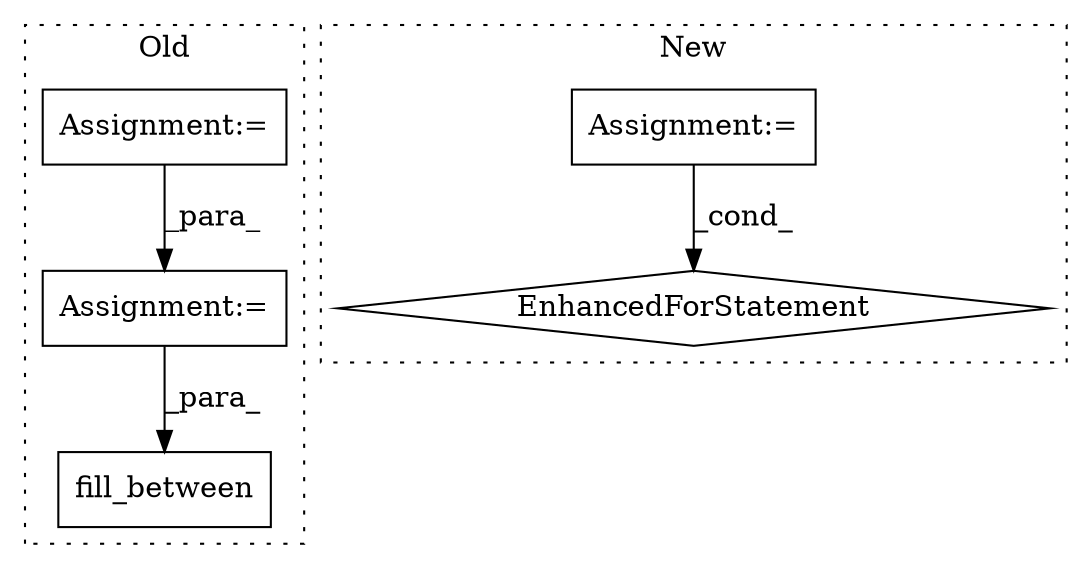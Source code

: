 digraph G {
subgraph cluster0 {
1 [label="fill_between" a="32" s="698,724" l="13,1" shape="box"];
4 [label="Assignment:=" a="7" s="424" l="1" shape="box"];
5 [label="Assignment:=" a="7" s="671" l="1" shape="box"];
label = "Old";
style="dotted";
}
subgraph cluster1 {
2 [label="EnhancedForStatement" a="70" s="494,604" l="72,2" shape="diamond"];
3 [label="Assignment:=" a="7" s="406" l="1" shape="box"];
label = "New";
style="dotted";
}
3 -> 2 [label="_cond_"];
4 -> 5 [label="_para_"];
5 -> 1 [label="_para_"];
}